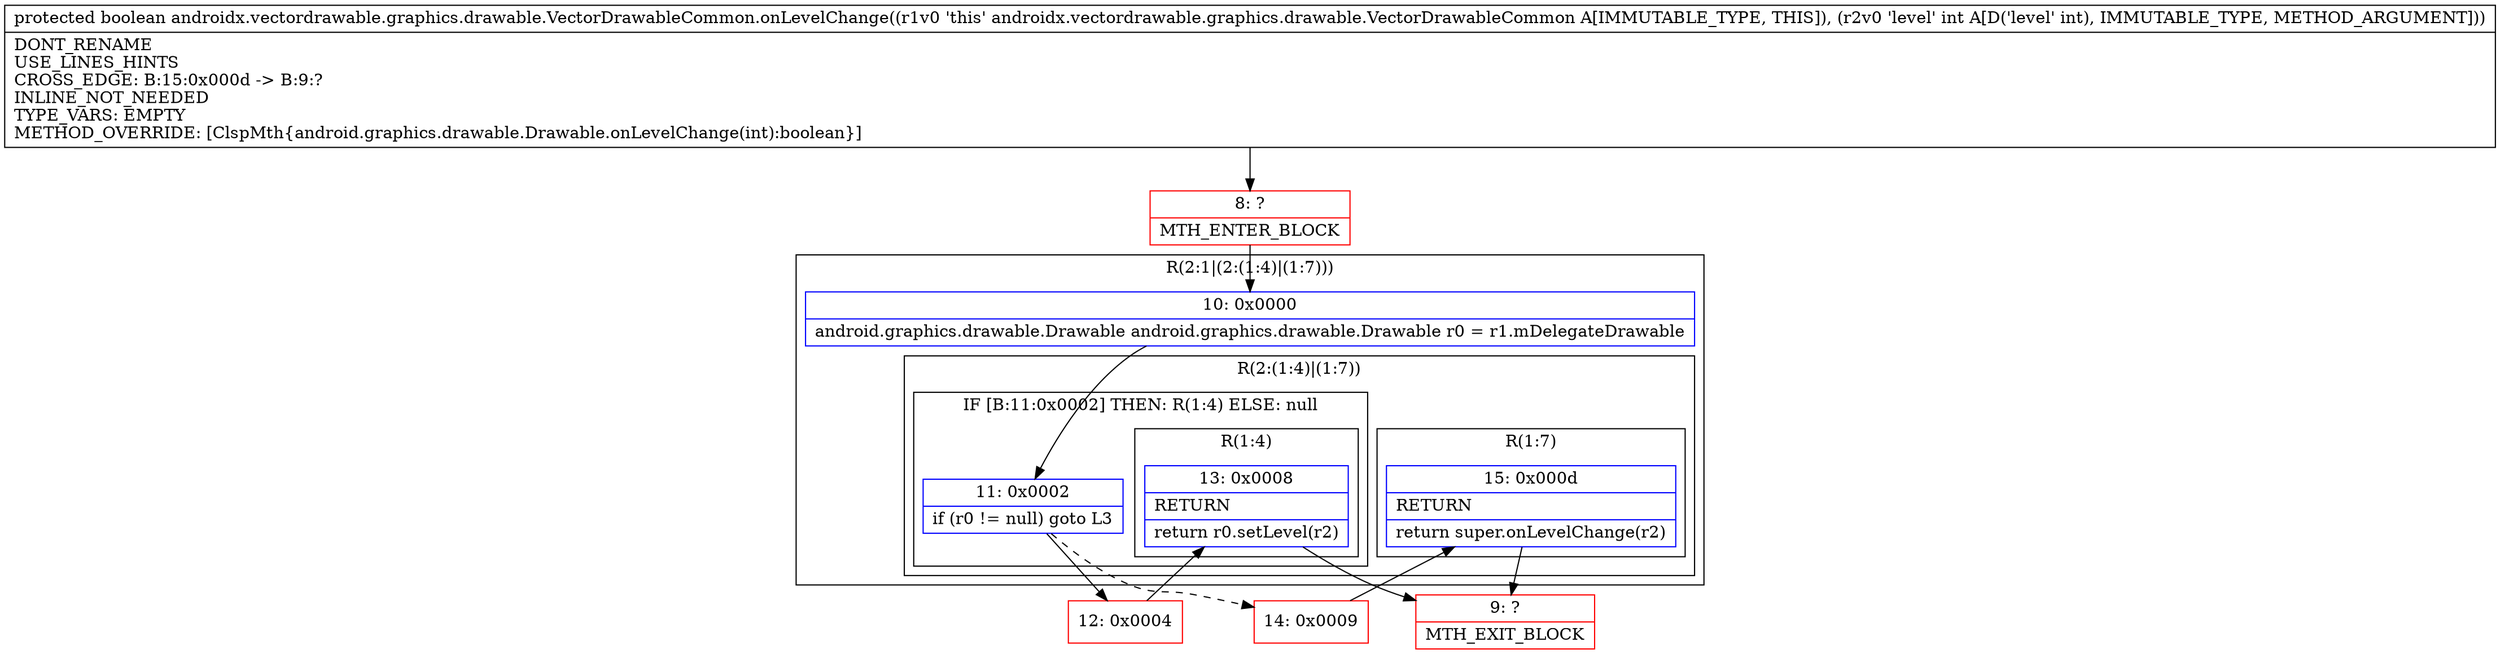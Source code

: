 digraph "CFG forandroidx.vectordrawable.graphics.drawable.VectorDrawableCommon.onLevelChange(I)Z" {
subgraph cluster_Region_668543016 {
label = "R(2:1|(2:(1:4)|(1:7)))";
node [shape=record,color=blue];
Node_10 [shape=record,label="{10\:\ 0x0000|android.graphics.drawable.Drawable android.graphics.drawable.Drawable r0 = r1.mDelegateDrawable\l}"];
subgraph cluster_Region_1329520318 {
label = "R(2:(1:4)|(1:7))";
node [shape=record,color=blue];
subgraph cluster_IfRegion_269937960 {
label = "IF [B:11:0x0002] THEN: R(1:4) ELSE: null";
node [shape=record,color=blue];
Node_11 [shape=record,label="{11\:\ 0x0002|if (r0 != null) goto L3\l}"];
subgraph cluster_Region_1552384266 {
label = "R(1:4)";
node [shape=record,color=blue];
Node_13 [shape=record,label="{13\:\ 0x0008|RETURN\l|return r0.setLevel(r2)\l}"];
}
}
subgraph cluster_Region_818155962 {
label = "R(1:7)";
node [shape=record,color=blue];
Node_15 [shape=record,label="{15\:\ 0x000d|RETURN\l|return super.onLevelChange(r2)\l}"];
}
}
}
Node_8 [shape=record,color=red,label="{8\:\ ?|MTH_ENTER_BLOCK\l}"];
Node_12 [shape=record,color=red,label="{12\:\ 0x0004}"];
Node_9 [shape=record,color=red,label="{9\:\ ?|MTH_EXIT_BLOCK\l}"];
Node_14 [shape=record,color=red,label="{14\:\ 0x0009}"];
MethodNode[shape=record,label="{protected boolean androidx.vectordrawable.graphics.drawable.VectorDrawableCommon.onLevelChange((r1v0 'this' androidx.vectordrawable.graphics.drawable.VectorDrawableCommon A[IMMUTABLE_TYPE, THIS]), (r2v0 'level' int A[D('level' int), IMMUTABLE_TYPE, METHOD_ARGUMENT]))  | DONT_RENAME\lUSE_LINES_HINTS\lCROSS_EDGE: B:15:0x000d \-\> B:9:?\lINLINE_NOT_NEEDED\lTYPE_VARS: EMPTY\lMETHOD_OVERRIDE: [ClspMth\{android.graphics.drawable.Drawable.onLevelChange(int):boolean\}]\l}"];
MethodNode -> Node_8;Node_10 -> Node_11;
Node_11 -> Node_12;
Node_11 -> Node_14[style=dashed];
Node_13 -> Node_9;
Node_15 -> Node_9;
Node_8 -> Node_10;
Node_12 -> Node_13;
Node_14 -> Node_15;
}

